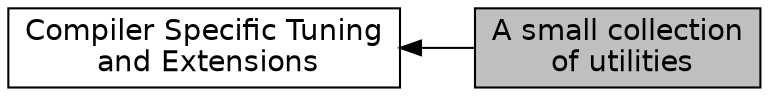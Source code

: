 digraph "A small collection of utilities"
{
  edge [fontname="Helvetica",fontsize="14",labelfontname="Helvetica",labelfontsize="14"];
  node [fontname="Helvetica",fontsize="14",shape=box];
  rankdir=LR;
  Node2 [label="Compiler Specific Tuning\l and Extensions",height=0.2,width=0.4,color="black", fillcolor="white", style="filled",URL="$group__compiler.html",tooltip=" "];
  Node1 [label="A small collection\l of utilities",height=0.2,width=0.4,color="black", fillcolor="grey75", style="filled", fontcolor="black",tooltip=" "];
  Node2->Node1 [shape=plaintext, dir="back", style="solid"];
}
